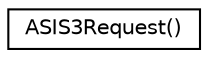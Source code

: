 digraph G
{
  edge [fontname="Helvetica",fontsize="10",labelfontname="Helvetica",labelfontsize="10"];
  node [fontname="Helvetica",fontsize="10",shape=record];
  rankdir="LR";
  Node1 [label="ASIS3Request()",height=0.2,width=0.4,color="black", fillcolor="white", style="filled",URL="$interface_a_s_i_s3_request_07_08.html"];
}
